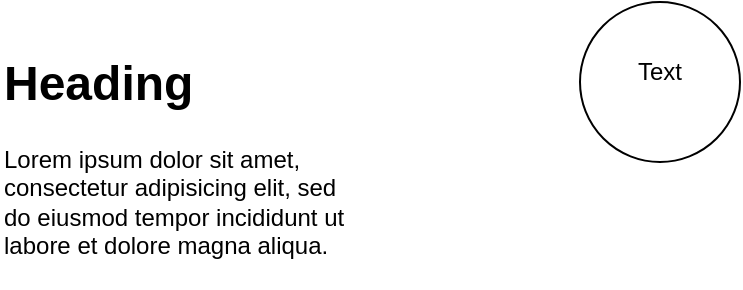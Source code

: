<mxfile version="24.4.8" type="github">
  <diagram name="Страница — 1" id="toaDrh4SvvaQW9JBDNGC">
    <mxGraphModel dx="1434" dy="710" grid="1" gridSize="10" guides="1" tooltips="1" connect="1" arrows="1" fold="1" page="1" pageScale="1" pageWidth="827" pageHeight="1169" math="0" shadow="0">
      <root>
        <mxCell id="0" />
        <mxCell id="1" parent="0" />
        <mxCell id="bQ7fGXdYNJzUNsRcgVld-1" value="" style="ellipse;whiteSpace=wrap;html=1;aspect=fixed;" vertex="1" parent="1">
          <mxGeometry x="370" y="330" width="80" height="80" as="geometry" />
        </mxCell>
        <mxCell id="bQ7fGXdYNJzUNsRcgVld-2" value="Text" style="text;html=1;align=center;verticalAlign=middle;whiteSpace=wrap;rounded=0;" vertex="1" parent="1">
          <mxGeometry x="380" y="350" width="60" height="30" as="geometry" />
        </mxCell>
        <mxCell id="bQ7fGXdYNJzUNsRcgVld-3" value="&lt;h1 style=&quot;margin-top: 0px;&quot;&gt;Heading&lt;/h1&gt;&lt;p&gt;Lorem ipsum dolor sit amet, consectetur adipisicing elit, sed do eiusmod tempor incididunt ut labore et dolore magna aliqua.&lt;/p&gt;" style="text;html=1;whiteSpace=wrap;overflow=hidden;rounded=0;" vertex="1" parent="1">
          <mxGeometry x="80" y="350" width="180" height="120" as="geometry" />
        </mxCell>
      </root>
    </mxGraphModel>
  </diagram>
</mxfile>
